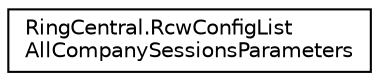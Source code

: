 digraph "Graphical Class Hierarchy"
{
 // LATEX_PDF_SIZE
  edge [fontname="Helvetica",fontsize="10",labelfontname="Helvetica",labelfontsize="10"];
  node [fontname="Helvetica",fontsize="10",shape=record];
  rankdir="LR";
  Node0 [label="RingCentral.RcwConfigList\lAllCompanySessionsParameters",height=0.2,width=0.4,color="black", fillcolor="white", style="filled",URL="$classRingCentral_1_1RcwConfigListAllCompanySessionsParameters.html",tooltip="Query parameters for operation rcwConfigListAllCompanySessions"];
}
